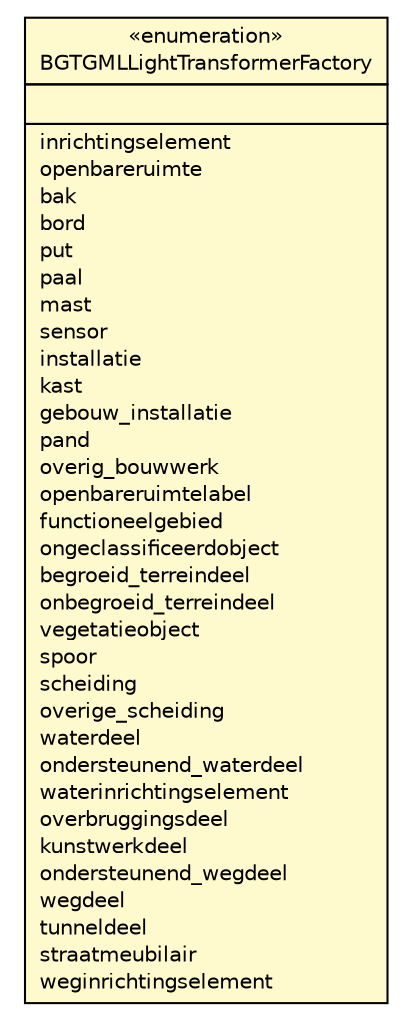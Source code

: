 #!/usr/local/bin/dot
#
# Class diagram 
# Generated by UMLGraph version R5_6-24-gf6e263 (http://www.umlgraph.org/)
#

digraph G {
	edge [fontname="Helvetica",fontsize=10,labelfontname="Helvetica",labelfontsize=10];
	node [fontname="Helvetica",fontsize=10,shape=plaintext];
	nodesep=0.25;
	ranksep=0.5;
	// nl.b3p.brmo.loader.gml.BGTGMLLightTransformerFactory
	c280 [label=<<table title="nl.b3p.brmo.loader.gml.BGTGMLLightTransformerFactory" border="0" cellborder="1" cellspacing="0" cellpadding="2" port="p" bgcolor="lemonChiffon" href="./BGTGMLLightTransformerFactory.html">
		<tr><td><table border="0" cellspacing="0" cellpadding="1">
<tr><td align="center" balign="center"> &#171;enumeration&#187; </td></tr>
<tr><td align="center" balign="center"> BGTGMLLightTransformerFactory </td></tr>
		</table></td></tr>
		<tr><td><table border="0" cellspacing="0" cellpadding="1">
<tr><td align="left" balign="left">  </td></tr>
		</table></td></tr>
		<tr><td><table border="0" cellspacing="0" cellpadding="1">
<tr><td align="left" balign="left"> inrichtingselement </td></tr>
<tr><td align="left" balign="left"> openbareruimte </td></tr>
<tr><td align="left" balign="left"> bak </td></tr>
<tr><td align="left" balign="left"> bord </td></tr>
<tr><td align="left" balign="left"> put </td></tr>
<tr><td align="left" balign="left"> paal </td></tr>
<tr><td align="left" balign="left"> mast </td></tr>
<tr><td align="left" balign="left"> sensor </td></tr>
<tr><td align="left" balign="left"> installatie </td></tr>
<tr><td align="left" balign="left"> kast </td></tr>
<tr><td align="left" balign="left"> gebouw_installatie </td></tr>
<tr><td align="left" balign="left"> pand </td></tr>
<tr><td align="left" balign="left"> overig_bouwwerk </td></tr>
<tr><td align="left" balign="left"> openbareruimtelabel </td></tr>
<tr><td align="left" balign="left"> functioneelgebied </td></tr>
<tr><td align="left" balign="left"> ongeclassificeerdobject </td></tr>
<tr><td align="left" balign="left"> begroeid_terreindeel </td></tr>
<tr><td align="left" balign="left"> onbegroeid_terreindeel </td></tr>
<tr><td align="left" balign="left"> vegetatieobject </td></tr>
<tr><td align="left" balign="left"> spoor </td></tr>
<tr><td align="left" balign="left"> scheiding </td></tr>
<tr><td align="left" balign="left"> overige_scheiding </td></tr>
<tr><td align="left" balign="left"> waterdeel </td></tr>
<tr><td align="left" balign="left"> ondersteunend_waterdeel </td></tr>
<tr><td align="left" balign="left"> waterinrichtingselement </td></tr>
<tr><td align="left" balign="left"> overbruggingsdeel </td></tr>
<tr><td align="left" balign="left"> kunstwerkdeel </td></tr>
<tr><td align="left" balign="left"> ondersteunend_wegdeel </td></tr>
<tr><td align="left" balign="left"> wegdeel </td></tr>
<tr><td align="left" balign="left"> tunneldeel </td></tr>
<tr><td align="left" balign="left"> straatmeubilair </td></tr>
<tr><td align="left" balign="left"> weginrichtingselement </td></tr>
		</table></td></tr>
		</table>>, URL="./BGTGMLLightTransformerFactory.html", fontname="Helvetica", fontcolor="black", fontsize=10.0];
}

